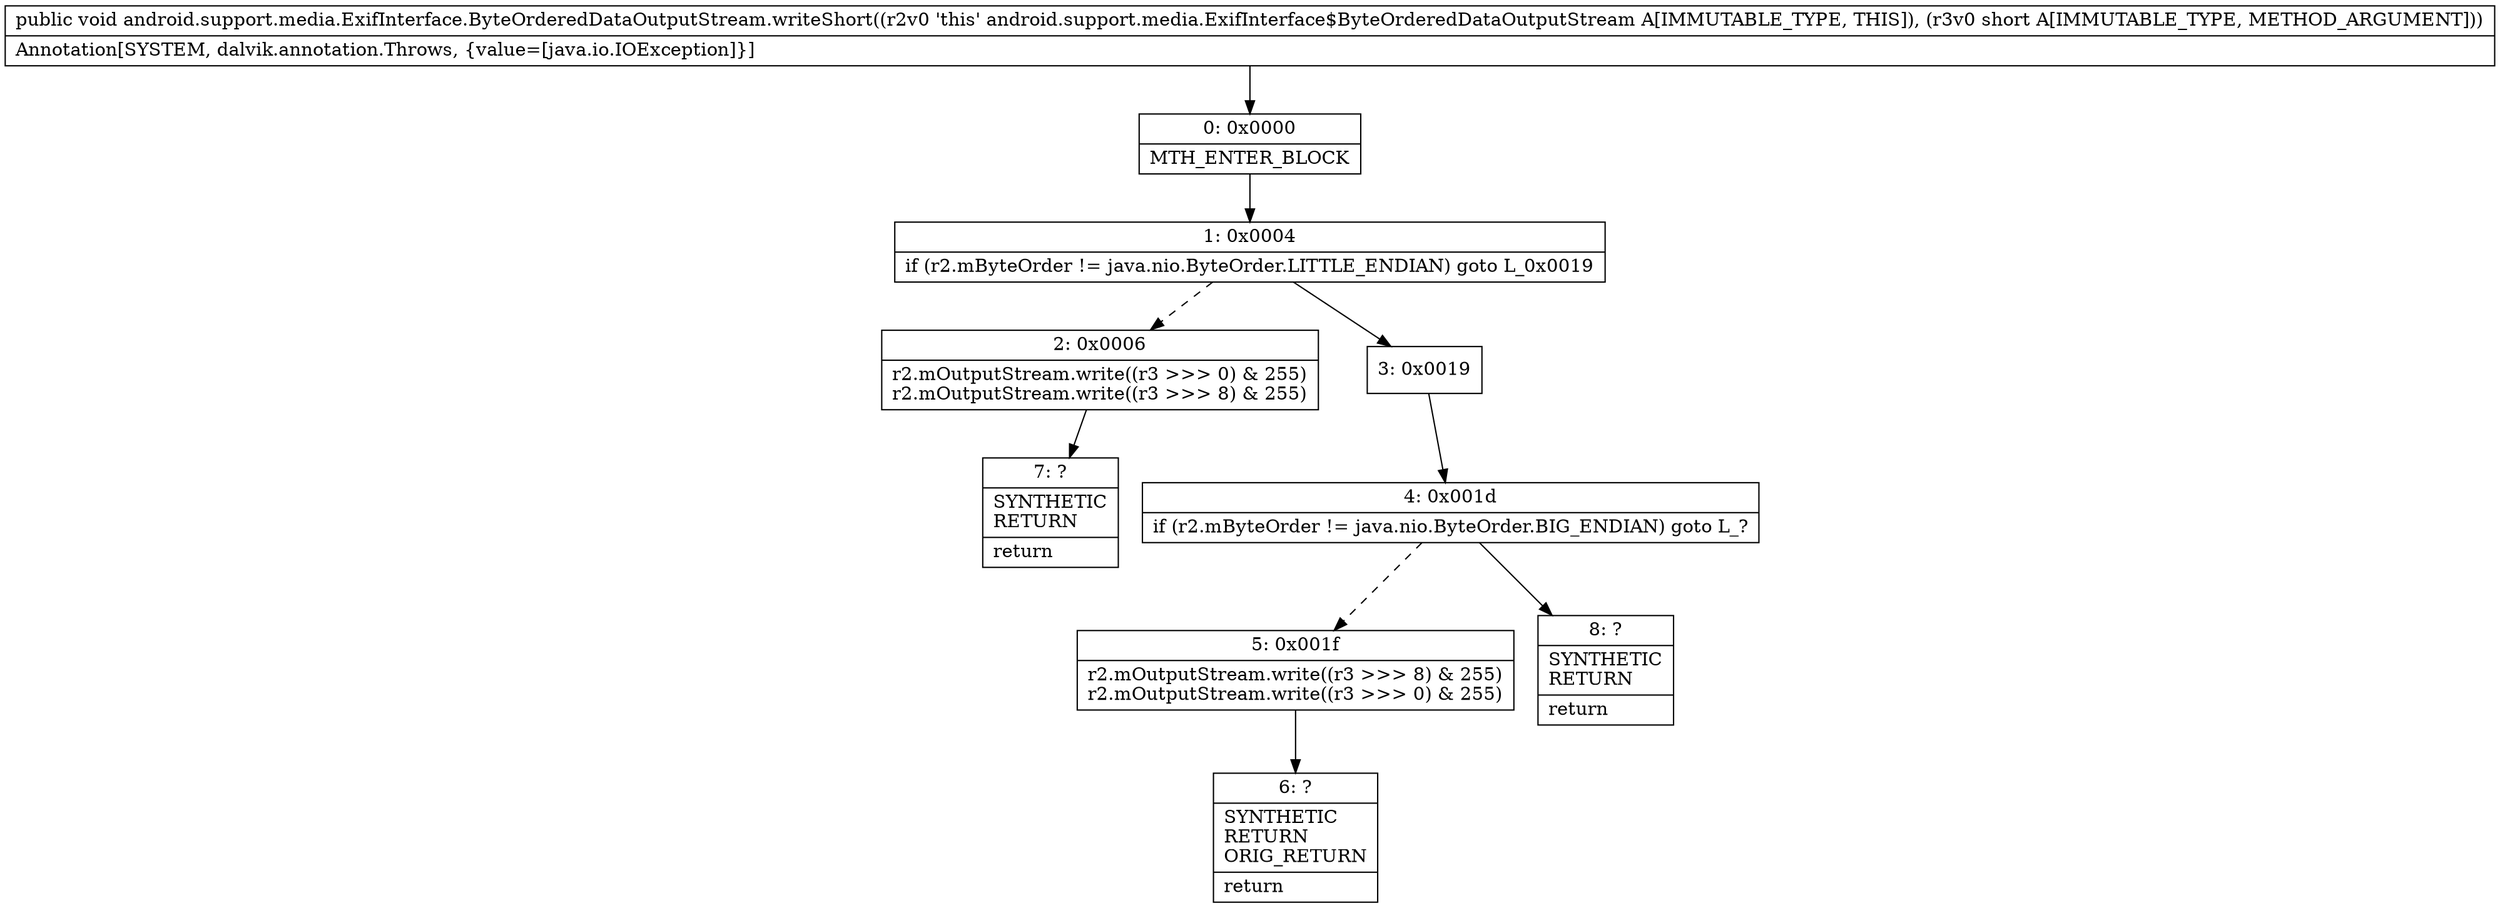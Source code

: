 digraph "CFG forandroid.support.media.ExifInterface.ByteOrderedDataOutputStream.writeShort(S)V" {
Node_0 [shape=record,label="{0\:\ 0x0000|MTH_ENTER_BLOCK\l}"];
Node_1 [shape=record,label="{1\:\ 0x0004|if (r2.mByteOrder != java.nio.ByteOrder.LITTLE_ENDIAN) goto L_0x0019\l}"];
Node_2 [shape=record,label="{2\:\ 0x0006|r2.mOutputStream.write((r3 \>\>\> 0) & 255)\lr2.mOutputStream.write((r3 \>\>\> 8) & 255)\l}"];
Node_3 [shape=record,label="{3\:\ 0x0019}"];
Node_4 [shape=record,label="{4\:\ 0x001d|if (r2.mByteOrder != java.nio.ByteOrder.BIG_ENDIAN) goto L_?\l}"];
Node_5 [shape=record,label="{5\:\ 0x001f|r2.mOutputStream.write((r3 \>\>\> 8) & 255)\lr2.mOutputStream.write((r3 \>\>\> 0) & 255)\l}"];
Node_6 [shape=record,label="{6\:\ ?|SYNTHETIC\lRETURN\lORIG_RETURN\l|return\l}"];
Node_7 [shape=record,label="{7\:\ ?|SYNTHETIC\lRETURN\l|return\l}"];
Node_8 [shape=record,label="{8\:\ ?|SYNTHETIC\lRETURN\l|return\l}"];
MethodNode[shape=record,label="{public void android.support.media.ExifInterface.ByteOrderedDataOutputStream.writeShort((r2v0 'this' android.support.media.ExifInterface$ByteOrderedDataOutputStream A[IMMUTABLE_TYPE, THIS]), (r3v0 short A[IMMUTABLE_TYPE, METHOD_ARGUMENT]))  | Annotation[SYSTEM, dalvik.annotation.Throws, \{value=[java.io.IOException]\}]\l}"];
MethodNode -> Node_0;
Node_0 -> Node_1;
Node_1 -> Node_2[style=dashed];
Node_1 -> Node_3;
Node_2 -> Node_7;
Node_3 -> Node_4;
Node_4 -> Node_5[style=dashed];
Node_4 -> Node_8;
Node_5 -> Node_6;
}

